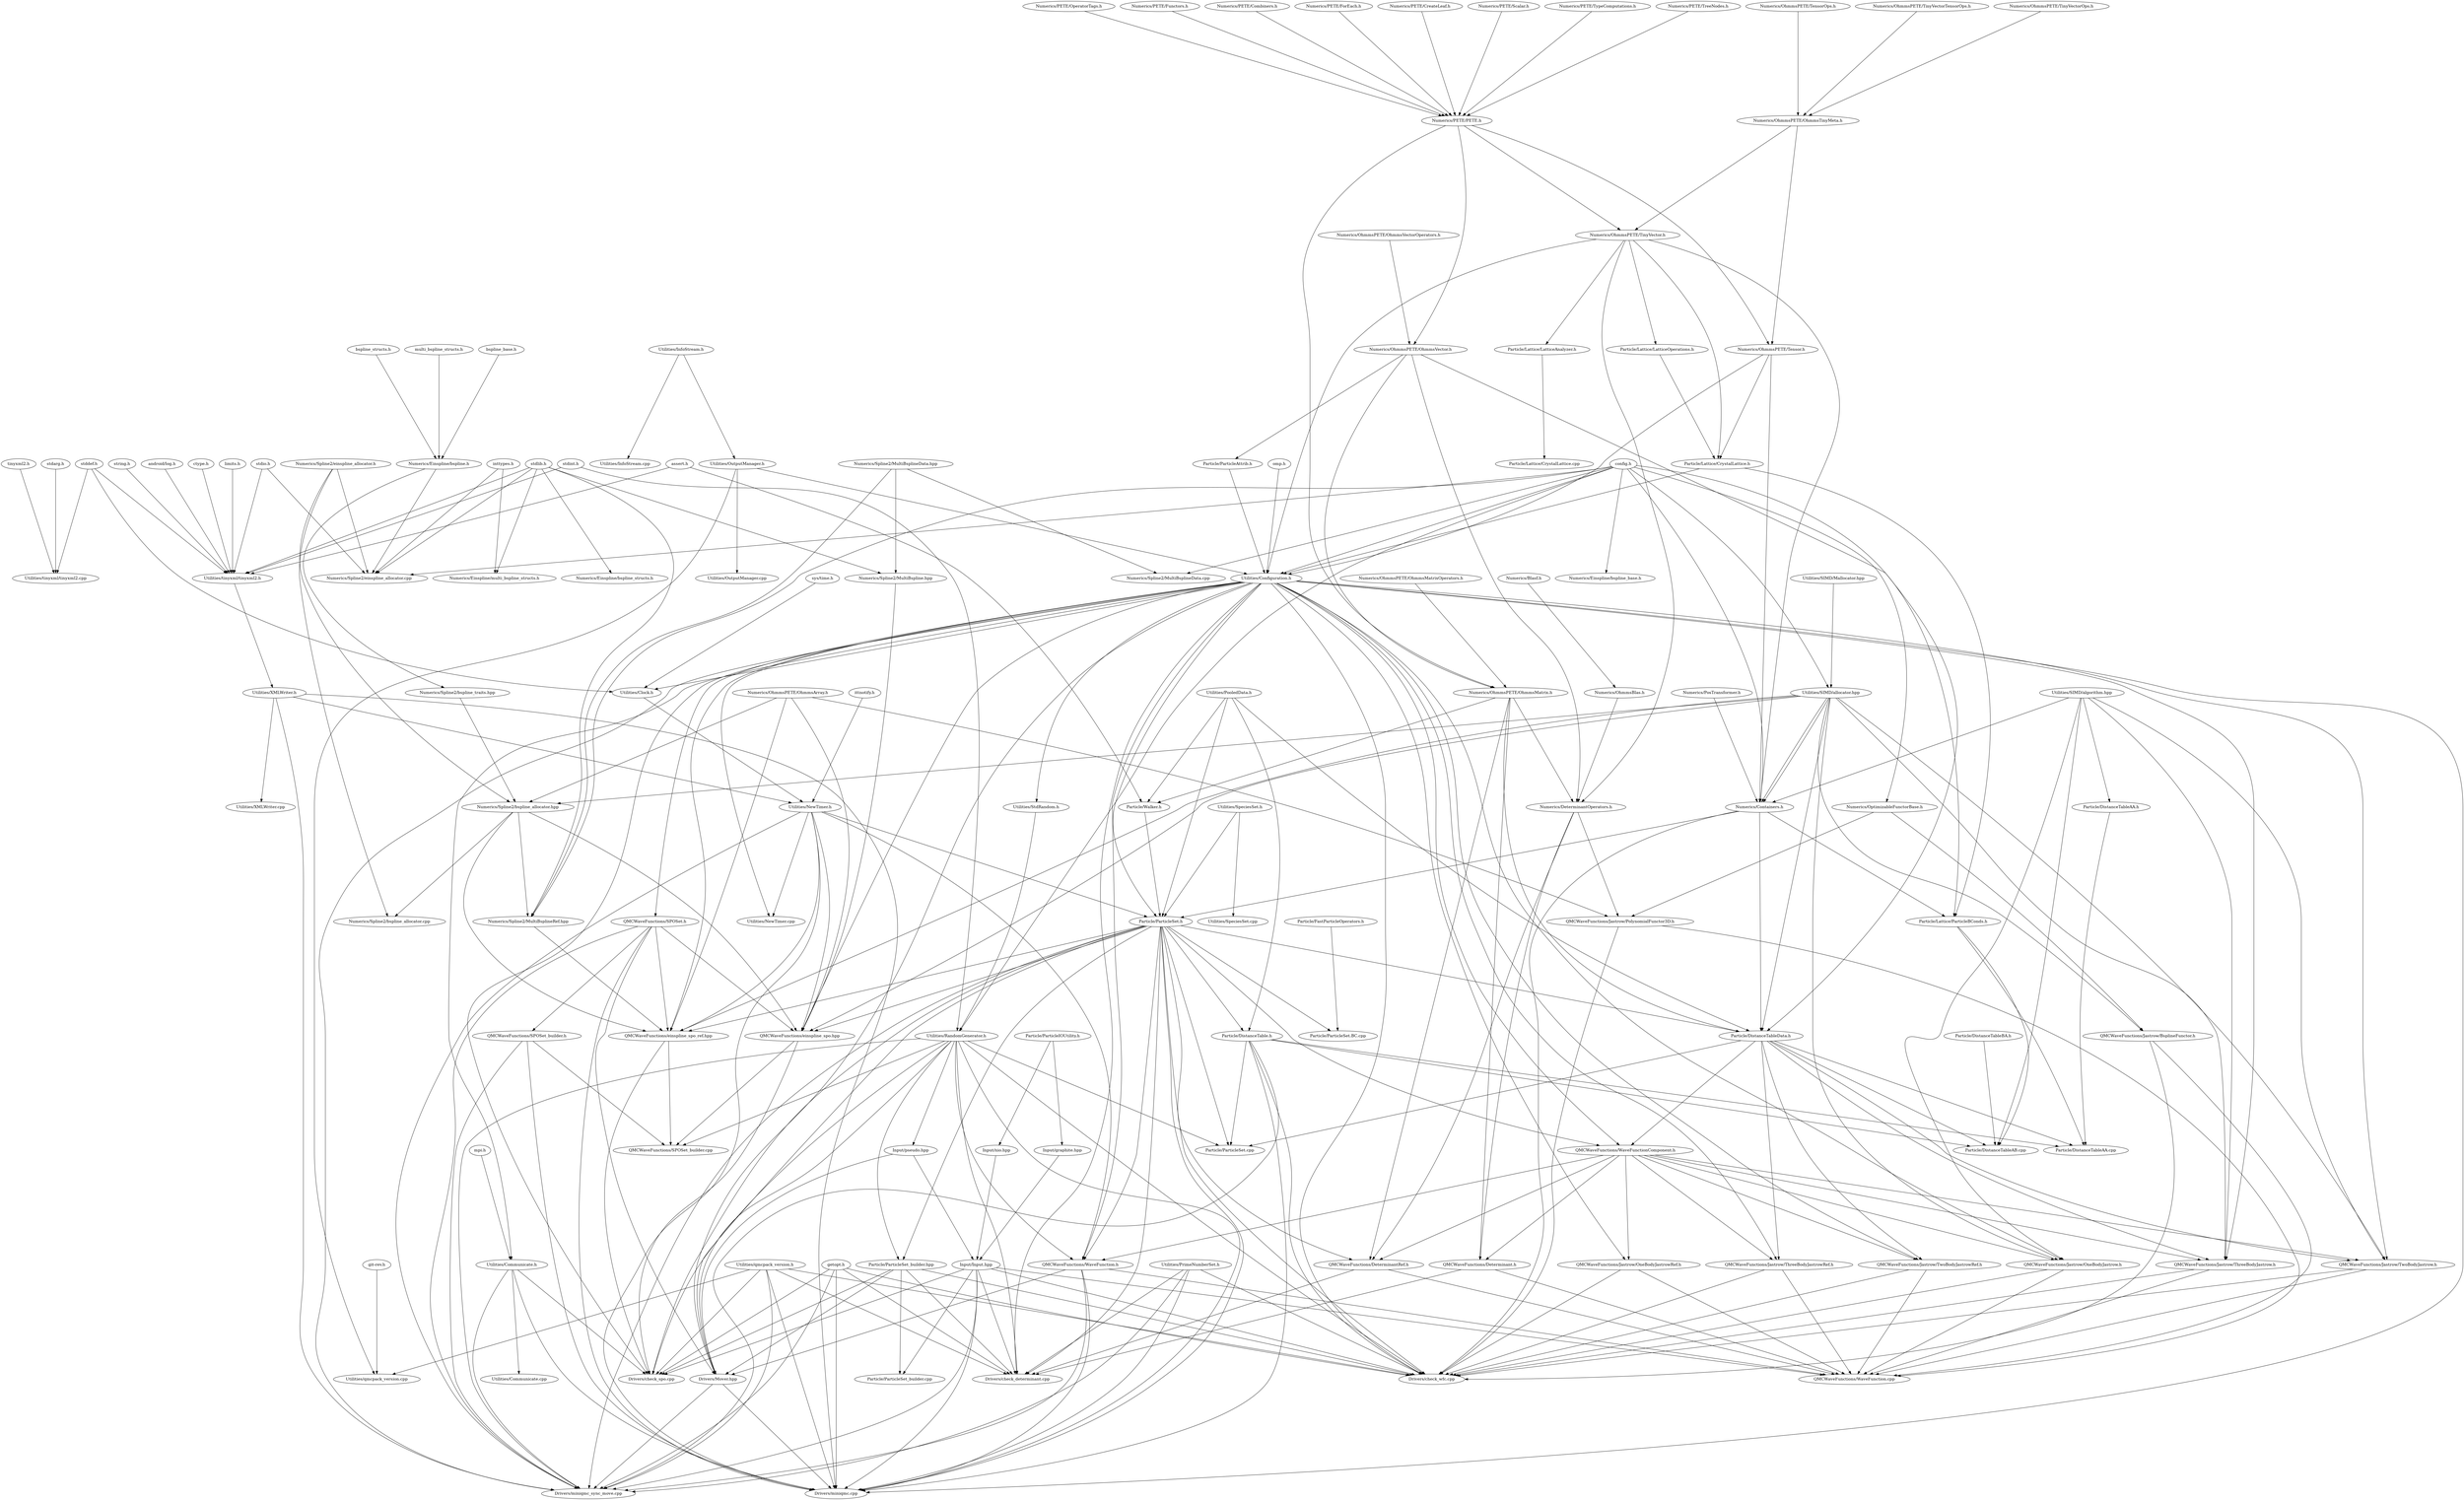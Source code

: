 digraph G { 
ranksep = 5 
size = "140,50" 
"Utilities/XMLWriter.h"->"Utilities/XMLWriter.cpp"
"Utilities/InfoStream.h"->"Utilities/InfoStream.cpp"
"tinyxml2.h"->"Utilities/tinyxml/tinyxml2.cpp"
"stddef.h"->"Utilities/tinyxml/tinyxml2.cpp"
"stdarg.h"->"Utilities/tinyxml/tinyxml2.cpp"
"ctype.h"->"Utilities/tinyxml/tinyxml2.h"
"limits.h"->"Utilities/tinyxml/tinyxml2.h"
"stdio.h"->"Utilities/tinyxml/tinyxml2.h"
"stdlib.h"->"Utilities/tinyxml/tinyxml2.h"
"string.h"->"Utilities/tinyxml/tinyxml2.h"
"stddef.h"->"Utilities/tinyxml/tinyxml2.h"
"stdint.h"->"Utilities/tinyxml/tinyxml2.h"
"android/log.h"->"Utilities/tinyxml/tinyxml2.h"
"assert.h"->"Utilities/tinyxml/tinyxml2.h"
"config.h"->"Utilities/SIMD/allocator.hpp"
"Utilities/SIMD/Mallocator.hpp"->"Utilities/SIMD/allocator.hpp"
"sys/time.h"->"Utilities/Clock.h"
"stddef.h"->"Utilities/Clock.h"
"Utilities/Configuration.h"->"Utilities/Clock.h"
"Utilities/OutputManager.h"->"Utilities/OutputManager.cpp"
"Utilities/qmcpack_version.h"->"Utilities/qmcpack_version.cpp"
"Utilities/OutputManager.h"->"Utilities/qmcpack_version.cpp"
"git-rev.h"->"Utilities/qmcpack_version.cpp"
"Utilities/Configuration.h"->"Utilities/StdRandom.h"
"Utilities/tinyxml/tinyxml2.h"->"Utilities/XMLWriter.h"
"config.h"->"Utilities/Configuration.h"
"Numerics/OhmmsPETE/TinyVector.h"->"Utilities/Configuration.h"
"Numerics/OhmmsPETE/Tensor.h"->"Utilities/Configuration.h"
"Particle/Lattice/CrystalLattice.h"->"Utilities/Configuration.h"
"Particle/ParticleAttrib.h"->"Utilities/Configuration.h"
"Utilities/OutputManager.h"->"Utilities/Configuration.h"
"omp.h"->"Utilities/Configuration.h"
"Utilities/InfoStream.h"->"Utilities/OutputManager.h"
"Utilities/Clock.h"->"Utilities/NewTimer.h"
"Utilities/XMLWriter.h"->"Utilities/NewTimer.h"
"ittnotify.h"->"Utilities/NewTimer.h"
"Utilities/Configuration.h"->"Utilities/Communicate.h"
"mpi.h"->"Utilities/Communicate.h"
"Utilities/Configuration.h"->"Utilities/NewTimer.cpp"
"Utilities/NewTimer.h"->"Utilities/NewTimer.cpp"
"config.h"->"Utilities/RandomGenerator.h"
"stdint.h"->"Utilities/RandomGenerator.h"
"Utilities/StdRandom.h"->"Utilities/RandomGenerator.h"
"Utilities/Communicate.h"->"Utilities/Communicate.cpp"
"Utilities/SpeciesSet.h"->"Utilities/SpeciesSet.cpp"
"Utilities/Configuration.h"->"Drivers/check_spo.cpp"
"Utilities/Communicate.h"->"Drivers/check_spo.cpp"
"Particle/ParticleSet.h"->"Drivers/check_spo.cpp"
"Particle/ParticleSet_builder.hpp"->"Drivers/check_spo.cpp"
"Utilities/RandomGenerator.h"->"Drivers/check_spo.cpp"
"Input/Input.hpp"->"Drivers/check_spo.cpp"
"QMCWaveFunctions/einspline_spo.hpp"->"Drivers/check_spo.cpp"
"QMCWaveFunctions/einspline_spo_ref.hpp"->"Drivers/check_spo.cpp"
"Utilities/qmcpack_version.h"->"Drivers/check_spo.cpp"
"getopt.h"->"Drivers/check_spo.cpp"
"Utilities/Configuration.h"->"Drivers/check_determinant.cpp"
"Particle/ParticleSet.h"->"Drivers/check_determinant.cpp"
"Particle/ParticleSet_builder.hpp"->"Drivers/check_determinant.cpp"
"Utilities/PrimeNumberSet.h"->"Drivers/check_determinant.cpp"
"Utilities/RandomGenerator.h"->"Drivers/check_determinant.cpp"
"Utilities/qmcpack_version.h"->"Drivers/check_determinant.cpp"
"Input/Input.hpp"->"Drivers/check_determinant.cpp"
"QMCWaveFunctions/Determinant.h"->"Drivers/check_determinant.cpp"
"QMCWaveFunctions/DeterminantRef.h"->"Drivers/check_determinant.cpp"
"getopt.h"->"Drivers/check_determinant.cpp"
"Utilities/Configuration.h"->"Drivers/Mover.hpp"
"Utilities/RandomGenerator.h"->"Drivers/Mover.hpp"
"Particle/ParticleSet.h"->"Drivers/Mover.hpp"
"QMCWaveFunctions/SPOSet.h"->"Drivers/Mover.hpp"
"QMCWaveFunctions/WaveFunction.h"->"Drivers/Mover.hpp"
"Particle/ParticleSet_builder.hpp"->"Drivers/Mover.hpp"
"Input/pseudo.hpp"->"Drivers/Mover.hpp"
"Utilities/Configuration.h"->"Drivers/miniqmc_sync_move.cpp"
"Utilities/Communicate.h"->"Drivers/miniqmc_sync_move.cpp"
"Particle/ParticleSet.h"->"Drivers/miniqmc_sync_move.cpp"
"Particle/DistanceTable.h"->"Drivers/miniqmc_sync_move.cpp"
"Utilities/PrimeNumberSet.h"->"Drivers/miniqmc_sync_move.cpp"
"Utilities/NewTimer.h"->"Drivers/miniqmc_sync_move.cpp"
"Utilities/XMLWriter.h"->"Drivers/miniqmc_sync_move.cpp"
"Utilities/RandomGenerator.h"->"Drivers/miniqmc_sync_move.cpp"
"Utilities/qmcpack_version.h"->"Drivers/miniqmc_sync_move.cpp"
"Input/Input.hpp"->"Drivers/miniqmc_sync_move.cpp"
"QMCWaveFunctions/SPOSet.h"->"Drivers/miniqmc_sync_move.cpp"
"QMCWaveFunctions/SPOSet_builder.h"->"Drivers/miniqmc_sync_move.cpp"
"QMCWaveFunctions/WaveFunction.h"->"Drivers/miniqmc_sync_move.cpp"
"Drivers/Mover.hpp"->"Drivers/miniqmc_sync_move.cpp"
"getopt.h"->"Drivers/miniqmc_sync_move.cpp"
"Utilities/Configuration.h"->"Drivers/miniqmc.cpp"
"Utilities/Communicate.h"->"Drivers/miniqmc.cpp"
"Particle/ParticleSet.h"->"Drivers/miniqmc.cpp"
"Particle/DistanceTable.h"->"Drivers/miniqmc.cpp"
"Utilities/PrimeNumberSet.h"->"Drivers/miniqmc.cpp"
"Utilities/NewTimer.h"->"Drivers/miniqmc.cpp"
"Utilities/XMLWriter.h"->"Drivers/miniqmc.cpp"
"Utilities/RandomGenerator.h"->"Drivers/miniqmc.cpp"
"Utilities/qmcpack_version.h"->"Drivers/miniqmc.cpp"
"Input/Input.hpp"->"Drivers/miniqmc.cpp"
"QMCWaveFunctions/SPOSet.h"->"Drivers/miniqmc.cpp"
"QMCWaveFunctions/SPOSet_builder.h"->"Drivers/miniqmc.cpp"
"QMCWaveFunctions/WaveFunction.h"->"Drivers/miniqmc.cpp"
"Drivers/Mover.hpp"->"Drivers/miniqmc.cpp"
"getopt.h"->"Drivers/miniqmc.cpp"
"Utilities/Configuration.h"->"Drivers/check_wfc.cpp"
"Particle/ParticleSet.h"->"Drivers/check_wfc.cpp"
"Particle/ParticleSet_builder.hpp"->"Drivers/check_wfc.cpp"
"Particle/DistanceTable.h"->"Drivers/check_wfc.cpp"
"Numerics/Containers.h"->"Drivers/check_wfc.cpp"
"Utilities/PrimeNumberSet.h"->"Drivers/check_wfc.cpp"
"Utilities/RandomGenerator.h"->"Drivers/check_wfc.cpp"
"Input/Input.hpp"->"Drivers/check_wfc.cpp"
"QMCWaveFunctions/Jastrow/PolynomialFunctor3D.h"->"Drivers/check_wfc.cpp"
"QMCWaveFunctions/Jastrow/ThreeBodyJastrowRef.h"->"Drivers/check_wfc.cpp"
"QMCWaveFunctions/Jastrow/ThreeBodyJastrow.h"->"Drivers/check_wfc.cpp"
"QMCWaveFunctions/Jastrow/BsplineFunctor.h"->"Drivers/check_wfc.cpp"
"QMCWaveFunctions/Jastrow/OneBodyJastrowRef.h"->"Drivers/check_wfc.cpp"
"QMCWaveFunctions/Jastrow/OneBodyJastrow.h"->"Drivers/check_wfc.cpp"
"QMCWaveFunctions/Jastrow/TwoBodyJastrowRef.h"->"Drivers/check_wfc.cpp"
"QMCWaveFunctions/Jastrow/TwoBodyJastrow.h"->"Drivers/check_wfc.cpp"
"Utilities/qmcpack_version.h"->"Drivers/check_wfc.cpp"
"getopt.h"->"Drivers/check_wfc.cpp"
"Particle/ParticleIOUtility.h"->"Input/graphite.hpp"
"Input/nio.hpp"->"Input/Input.hpp"
"Input/graphite.hpp"->"Input/Input.hpp"
"Input/pseudo.hpp"->"Input/Input.hpp"
"Particle/ParticleIOUtility.h"->"Input/nio.hpp"
"Utilities/RandomGenerator.h"->"Input/pseudo.hpp"
"Particle/Lattice/LatticeAnalyzer.h"->"Particle/Lattice/CrystalLattice.cpp"
"Numerics/OhmmsPETE/TinyVector.h"->"Particle/Lattice/LatticeOperations.h"
"Particle/Lattice/LatticeOperations.h"->"Particle/Lattice/CrystalLattice.h"
"Numerics/OhmmsPETE/Tensor.h"->"Particle/Lattice/CrystalLattice.h"
"Numerics/OhmmsPETE/TinyVector.h"->"Particle/Lattice/CrystalLattice.h"
"Numerics/OhmmsPETE/TinyVector.h"->"Particle/Lattice/LatticeAnalyzer.h"
"Particle/Lattice/CrystalLattice.h"->"Particle/Lattice/ParticleBConds.h"
"Numerics/Containers.h"->"Particle/Lattice/ParticleBConds.h"
"config.h"->"Particle/Lattice/ParticleBConds.h"
"Particle/DistanceTable.h"->"Particle/DistanceTableAA.cpp"
"Particle/DistanceTableData.h"->"Particle/DistanceTableAA.cpp"
"Particle/Lattice/ParticleBConds.h"->"Particle/DistanceTableAA.cpp"
"Particle/DistanceTableAA.h"->"Particle/DistanceTableAA.cpp"
"Particle/DistanceTable.h"->"Particle/DistanceTableAB.cpp"
"Particle/DistanceTableData.h"->"Particle/DistanceTableAB.cpp"
"Particle/Lattice/ParticleBConds.h"->"Particle/DistanceTableAB.cpp"
"Utilities/SIMD/algorithm.hpp"->"Particle/DistanceTableAB.cpp"
"Particle/DistanceTableBA.h"->"Particle/DistanceTableAB.cpp"
"Particle/ParticleSet.h"->"Particle/ParticleSet.cpp"
"Particle/DistanceTableData.h"->"Particle/ParticleSet.cpp"
"Particle/DistanceTable.h"->"Particle/ParticleSet.cpp"
"Utilities/RandomGenerator.h"->"Particle/ParticleSet.cpp"
"Utilities/SIMD/algorithm.hpp"->"Particle/DistanceTableAA.h"
"Particle/ParticleSet.h"->"Particle/ParticleSet.BC.cpp"
"Particle/FastParticleOperators.h"->"Particle/ParticleSet.BC.cpp"
"Particle/ParticleSet.h"->"Particle/DistanceTableData.h"
"Utilities/PooledData.h"->"Particle/DistanceTableData.h"
"Numerics/OhmmsPETE/OhmmsVector.h"->"Particle/DistanceTableData.h"
"Numerics/OhmmsPETE/OhmmsMatrix.h"->"Particle/DistanceTableData.h"
"Utilities/SIMD/allocator.hpp"->"Particle/DistanceTableData.h"
"Numerics/Containers.h"->"Particle/DistanceTableData.h"
"Particle/ParticleSet_builder.hpp"->"Particle/ParticleSet_builder.cpp"
"Input/Input.hpp"->"Particle/ParticleSet_builder.cpp"
"Particle/ParticleSet.h"->"Particle/ParticleSet_builder.hpp"
"Utilities/RandomGenerator.h"->"Particle/ParticleSet_builder.hpp"
"Particle/ParticleSet.h"->"Particle/DistanceTable.h"
"Utilities/PooledData.h"->"Particle/DistanceTable.h"
"Utilities/Configuration.h"->"Particle/ParticleSet.h"
"Particle/Walker.h"->"Particle/ParticleSet.h"
"Utilities/SpeciesSet.h"->"Particle/ParticleSet.h"
"Utilities/PooledData.h"->"Particle/ParticleSet.h"
"Utilities/NewTimer.h"->"Particle/ParticleSet.h"
"Numerics/Containers.h"->"Particle/ParticleSet.h"
"Numerics/OhmmsPETE/OhmmsVector.h"->"Particle/ParticleAttrib.h"
"Numerics/OhmmsPETE/OhmmsMatrix.h"->"Particle/Walker.h"
"Utilities/PooledData.h"->"Particle/Walker.h"
"assert.h"->"Particle/Walker.h"
"Numerics/OhmmsPETE/OhmmsMatrix.h"->"QMCWaveFunctions/DeterminantRef.h"
"Numerics/DeterminantOperators.h"->"QMCWaveFunctions/DeterminantRef.h"
"Particle/ParticleSet.h"->"QMCWaveFunctions/DeterminantRef.h"
"QMCWaveFunctions/WaveFunctionComponent.h"->"QMCWaveFunctions/DeterminantRef.h"
"Utilities/Configuration.h"->"QMCWaveFunctions/SPOSet.h"
"Utilities/Configuration.h"->"QMCWaveFunctions/WaveFunctionComponent.h"
"Particle/ParticleSet.h"->"QMCWaveFunctions/WaveFunctionComponent.h"
"Particle/DistanceTableData.h"->"QMCWaveFunctions/WaveFunctionComponent.h"
"Utilities/Configuration.h"->"QMCWaveFunctions/Jastrow/TwoBodyJastrow.h"
"QMCWaveFunctions/WaveFunctionComponent.h"->"QMCWaveFunctions/Jastrow/TwoBodyJastrow.h"
"Particle/DistanceTableData.h"->"QMCWaveFunctions/Jastrow/TwoBodyJastrow.h"
"Utilities/SIMD/allocator.hpp"->"QMCWaveFunctions/Jastrow/TwoBodyJastrow.h"
"Utilities/SIMD/algorithm.hpp"->"QMCWaveFunctions/Jastrow/TwoBodyJastrow.h"
"Utilities/Configuration.h"->"QMCWaveFunctions/Jastrow/ThreeBodyJastrowRef.h"
"QMCWaveFunctions/WaveFunctionComponent.h"->"QMCWaveFunctions/Jastrow/ThreeBodyJastrowRef.h"
"Particle/DistanceTableData.h"->"QMCWaveFunctions/Jastrow/ThreeBodyJastrowRef.h"
"Utilities/Configuration.h"->"QMCWaveFunctions/Jastrow/TwoBodyJastrowRef.h"
"QMCWaveFunctions/WaveFunctionComponent.h"->"QMCWaveFunctions/Jastrow/TwoBodyJastrowRef.h"
"Particle/DistanceTableData.h"->"QMCWaveFunctions/Jastrow/TwoBodyJastrowRef.h"
"Utilities/Configuration.h"->"QMCWaveFunctions/Jastrow/OneBodyJastrow.h"
"QMCWaveFunctions/WaveFunctionComponent.h"->"QMCWaveFunctions/Jastrow/OneBodyJastrow.h"
"Utilities/SIMD/allocator.hpp"->"QMCWaveFunctions/Jastrow/OneBodyJastrow.h"
"Utilities/SIMD/algorithm.hpp"->"QMCWaveFunctions/Jastrow/OneBodyJastrow.h"
"Utilities/Configuration.h"->"QMCWaveFunctions/Jastrow/OneBodyJastrowRef.h"
"QMCWaveFunctions/WaveFunctionComponent.h"->"QMCWaveFunctions/Jastrow/OneBodyJastrowRef.h"
"Numerics/OptimizableFunctorBase.h"->"QMCWaveFunctions/Jastrow/BsplineFunctor.h"
"Utilities/SIMD/allocator.hpp"->"QMCWaveFunctions/Jastrow/BsplineFunctor.h"
"Utilities/Configuration.h"->"QMCWaveFunctions/Jastrow/ThreeBodyJastrow.h"
"QMCWaveFunctions/WaveFunctionComponent.h"->"QMCWaveFunctions/Jastrow/ThreeBodyJastrow.h"
"Particle/DistanceTableData.h"->"QMCWaveFunctions/Jastrow/ThreeBodyJastrow.h"
"Utilities/SIMD/allocator.hpp"->"QMCWaveFunctions/Jastrow/ThreeBodyJastrow.h"
"Utilities/SIMD/algorithm.hpp"->"QMCWaveFunctions/Jastrow/ThreeBodyJastrow.h"
"Numerics/OptimizableFunctorBase.h"->"QMCWaveFunctions/Jastrow/PolynomialFunctor3D.h"
"Numerics/DeterminantOperators.h"->"QMCWaveFunctions/Jastrow/PolynomialFunctor3D.h"
"Numerics/OhmmsPETE/OhmmsArray.h"->"QMCWaveFunctions/Jastrow/PolynomialFunctor3D.h"
"Utilities/Configuration.h"->"QMCWaveFunctions/einspline_spo.hpp"
"Utilities/NewTimer.h"->"QMCWaveFunctions/einspline_spo.hpp"
"Particle/ParticleSet.h"->"QMCWaveFunctions/einspline_spo.hpp"
"Numerics/Spline2/bspline_allocator.hpp"->"QMCWaveFunctions/einspline_spo.hpp"
"Numerics/Spline2/MultiBspline.hpp"->"QMCWaveFunctions/einspline_spo.hpp"
"Utilities/SIMD/allocator.hpp"->"QMCWaveFunctions/einspline_spo.hpp"
"Numerics/OhmmsPETE/OhmmsArray.h"->"QMCWaveFunctions/einspline_spo.hpp"
"QMCWaveFunctions/SPOSet.h"->"QMCWaveFunctions/einspline_spo.hpp"
"QMCWaveFunctions/SPOSet.h"->"QMCWaveFunctions/SPOSet_builder.h"
"Utilities/Configuration.h"->"QMCWaveFunctions/einspline_spo_ref.hpp"
"Utilities/NewTimer.h"->"QMCWaveFunctions/einspline_spo_ref.hpp"
"Particle/ParticleSet.h"->"QMCWaveFunctions/einspline_spo_ref.hpp"
"Numerics/Spline2/bspline_allocator.hpp"->"QMCWaveFunctions/einspline_spo_ref.hpp"
"Numerics/Spline2/MultiBsplineRef.hpp"->"QMCWaveFunctions/einspline_spo_ref.hpp"
"Utilities/SIMD/allocator.hpp"->"QMCWaveFunctions/einspline_spo_ref.hpp"
"Numerics/OhmmsPETE/OhmmsArray.h"->"QMCWaveFunctions/einspline_spo_ref.hpp"
"QMCWaveFunctions/SPOSet.h"->"QMCWaveFunctions/einspline_spo_ref.hpp"
"QMCWaveFunctions/WaveFunction.h"->"QMCWaveFunctions/WaveFunction.cpp"
"QMCWaveFunctions/Determinant.h"->"QMCWaveFunctions/WaveFunction.cpp"
"QMCWaveFunctions/DeterminantRef.h"->"QMCWaveFunctions/WaveFunction.cpp"
"QMCWaveFunctions/Jastrow/BsplineFunctor.h"->"QMCWaveFunctions/WaveFunction.cpp"
"QMCWaveFunctions/Jastrow/PolynomialFunctor3D.h"->"QMCWaveFunctions/WaveFunction.cpp"
"QMCWaveFunctions/Jastrow/OneBodyJastrowRef.h"->"QMCWaveFunctions/WaveFunction.cpp"
"QMCWaveFunctions/Jastrow/OneBodyJastrow.h"->"QMCWaveFunctions/WaveFunction.cpp"
"QMCWaveFunctions/Jastrow/TwoBodyJastrowRef.h"->"QMCWaveFunctions/WaveFunction.cpp"
"QMCWaveFunctions/Jastrow/TwoBodyJastrow.h"->"QMCWaveFunctions/WaveFunction.cpp"
"QMCWaveFunctions/Jastrow/ThreeBodyJastrowRef.h"->"QMCWaveFunctions/WaveFunction.cpp"
"QMCWaveFunctions/Jastrow/ThreeBodyJastrow.h"->"QMCWaveFunctions/WaveFunction.cpp"
"Input/Input.hpp"->"QMCWaveFunctions/WaveFunction.cpp"
"Numerics/OhmmsPETE/OhmmsMatrix.h"->"QMCWaveFunctions/Determinant.h"
"Numerics/DeterminantOperators.h"->"QMCWaveFunctions/Determinant.h"
"QMCWaveFunctions/WaveFunctionComponent.h"->"QMCWaveFunctions/Determinant.h"
"Utilities/Configuration.h"->"QMCWaveFunctions/WaveFunction.h"
"Utilities/RandomGenerator.h"->"QMCWaveFunctions/WaveFunction.h"
"Utilities/NewTimer.h"->"QMCWaveFunctions/WaveFunction.h"
"Particle/ParticleSet.h"->"QMCWaveFunctions/WaveFunction.h"
"QMCWaveFunctions/WaveFunctionComponent.h"->"QMCWaveFunctions/WaveFunction.h"
"QMCWaveFunctions/SPOSet_builder.h"->"QMCWaveFunctions/SPOSet_builder.cpp"
"Utilities/RandomGenerator.h"->"QMCWaveFunctions/SPOSet_builder.cpp"
"QMCWaveFunctions/einspline_spo.hpp"->"QMCWaveFunctions/SPOSet_builder.cpp"
"QMCWaveFunctions/einspline_spo_ref.hpp"->"QMCWaveFunctions/SPOSet_builder.cpp"
"config.h"->"Numerics/Containers.h"
"Numerics/OhmmsPETE/TinyVector.h"->"Numerics/Containers.h"
"Numerics/OhmmsPETE/Tensor.h"->"Numerics/Containers.h"
"Utilities/SIMD/allocator.hpp"->"Numerics/Containers.h"
"Numerics/PosTransformer.h"->"Numerics/Containers.h"
"Utilities/SIMD/allocator.hpp"->"Numerics/Containers.h"
"Utilities/SIMD/algorithm.hpp"->"Numerics/Containers.h"
"config.h"->"Numerics/OptimizableFunctorBase.h"
"Numerics/OhmmsPETE/TinyVector.h"->"Numerics/DeterminantOperators.h"
"Numerics/OhmmsPETE/OhmmsVector.h"->"Numerics/DeterminantOperators.h"
"Numerics/OhmmsPETE/OhmmsMatrix.h"->"Numerics/DeterminantOperators.h"
"Numerics/OhmmsBlas.h"->"Numerics/DeterminantOperators.h"
"Numerics/PETE/Scalar.h"->"Numerics/PETE/PETE.h"
"Numerics/PETE/TypeComputations.h"->"Numerics/PETE/PETE.h"
"Numerics/PETE/TreeNodes.h"->"Numerics/PETE/PETE.h"
"Numerics/PETE/OperatorTags.h"->"Numerics/PETE/PETE.h"
"Numerics/PETE/Functors.h"->"Numerics/PETE/PETE.h"
"Numerics/PETE/Combiners.h"->"Numerics/PETE/PETE.h"
"Numerics/PETE/ForEach.h"->"Numerics/PETE/PETE.h"
"Numerics/PETE/CreateLeaf.h"->"Numerics/PETE/PETE.h"
"config.h"->"Numerics/Spline2/MultiBsplineData.cpp"
"Numerics/Spline2/MultiBsplineData.hpp"->"Numerics/Spline2/MultiBsplineData.cpp"
"stdlib.h"->"Numerics/Spline2/einspline_allocator.cpp"
"stdio.h"->"Numerics/Spline2/einspline_allocator.cpp"
"inttypes.h"->"Numerics/Spline2/einspline_allocator.cpp"
"config.h"->"Numerics/Spline2/einspline_allocator.cpp"
"Numerics/Einspline/bspline.h"->"Numerics/Spline2/einspline_allocator.cpp"
"Numerics/Spline2/einspline_allocator.h"->"Numerics/Spline2/einspline_allocator.cpp"
"Numerics/Spline2/bspline_allocator.hpp"->"Numerics/Spline2/bspline_allocator.cpp"
"Numerics/Spline2/einspline_allocator.h"->"Numerics/Spline2/bspline_allocator.cpp"
"Utilities/SIMD/allocator.hpp"->"Numerics/Spline2/bspline_allocator.hpp"
"Numerics/Spline2/bspline_traits.hpp"->"Numerics/Spline2/bspline_allocator.hpp"
"Numerics/Spline2/einspline_allocator.h"->"Numerics/Spline2/bspline_allocator.hpp"
"Numerics/OhmmsPETE/OhmmsArray.h"->"Numerics/Spline2/bspline_allocator.hpp"
"Numerics/Einspline/bspline.h"->"Numerics/Spline2/bspline_traits.hpp"
"Numerics/Spline2/MultiBsplineData.hpp"->"Numerics/Spline2/MultiBspline.hpp"
"stdlib.h"->"Numerics/Spline2/MultiBspline.hpp"
"config.h"->"Numerics/Spline2/MultiBsplineRef.hpp"
"Numerics/Spline2/bspline_allocator.hpp"->"Numerics/Spline2/MultiBsplineRef.hpp"
"Numerics/Spline2/MultiBsplineData.hpp"->"Numerics/Spline2/MultiBsplineRef.hpp"
"stdlib.h"->"Numerics/Spline2/MultiBsplineRef.hpp"
"config.h"->"Numerics/Einspline/bspline_base.h"
"stdlib.h"->"Numerics/Einspline/bspline_structs.h"
"bspline_base.h"->"Numerics/Einspline/bspline.h"
"bspline_structs.h"->"Numerics/Einspline/bspline.h"
"multi_bspline_structs.h"->"Numerics/Einspline/bspline.h"
"inttypes.h"->"Numerics/Einspline/multi_bspline_structs.h"
"stdlib.h"->"Numerics/Einspline/multi_bspline_structs.h"
"Numerics/PETE/PETE.h"->"Numerics/OhmmsPETE/OhmmsMatrix.h"
"Numerics/OhmmsPETE/OhmmsVector.h"->"Numerics/OhmmsPETE/OhmmsMatrix.h"
"Numerics/OhmmsPETE/OhmmsMatrixOperators.h"->"Numerics/OhmmsPETE/OhmmsMatrix.h"
"Numerics/PETE/PETE.h"->"Numerics/OhmmsPETE/TinyVector.h"
"Numerics/OhmmsPETE/OhmmsTinyMeta.h"->"Numerics/OhmmsPETE/TinyVector.h"
"Numerics/PETE/PETE.h"->"Numerics/OhmmsPETE/OhmmsVector.h"
"Numerics/OhmmsPETE/OhmmsVectorOperators.h"->"Numerics/OhmmsPETE/OhmmsVector.h"
"Numerics/PETE/PETE.h"->"Numerics/OhmmsPETE/Tensor.h"
"Numerics/OhmmsPETE/OhmmsTinyMeta.h"->"Numerics/OhmmsPETE/Tensor.h"
"Numerics/OhmmsPETE/TinyVectorOps.h"->"Numerics/OhmmsPETE/OhmmsTinyMeta.h"
"Numerics/OhmmsPETE/TensorOps.h"->"Numerics/OhmmsPETE/OhmmsTinyMeta.h"
"Numerics/OhmmsPETE/TinyVectorTensorOps.h"->"Numerics/OhmmsPETE/OhmmsTinyMeta.h"
"Numerics/Blasf.h"->"Numerics/OhmmsBlas.h"
}